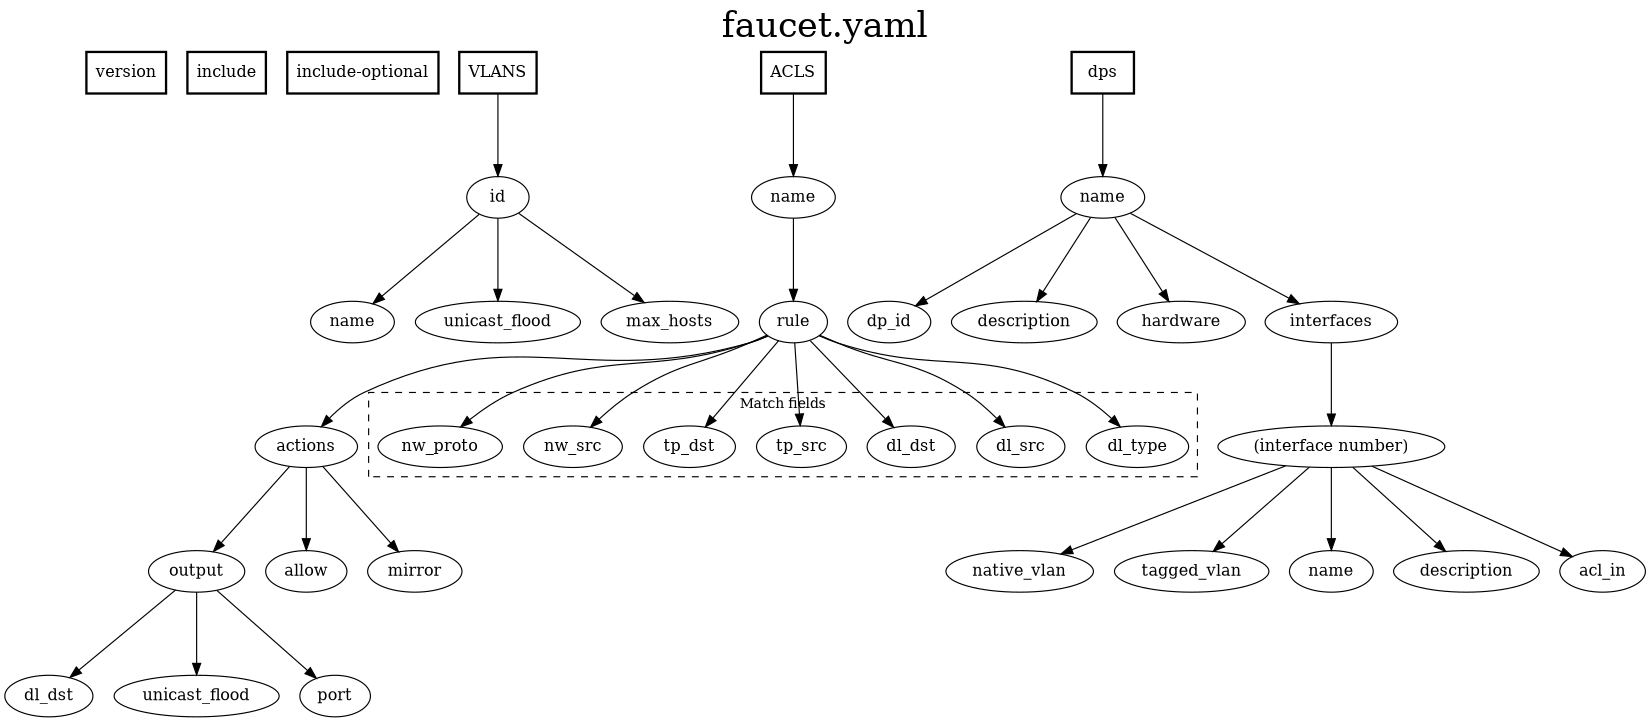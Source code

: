 // faucet.yaml config file - dot format for visual representation
/** @author: shivaram.mysore@gmail.com **/

digraph {
  graph [label="faucet.yaml", labelloc=t, fontsize=30];
  ranksep = 1;  size = "11,8.5";

  /** version info.  Only value supported is 2 **/
  version [shape = box style = bold tooltip="2 - is the only value supported"];
 
  /** include yaml files **/
  include [shape = box; style = bold];

  /** include optional yaml files to augment existing elements **/
  include_optional [label="include-optional"; shape = box; style = bold];
  include_optional;

  /** VLANs **/
  VLANS [shape = box; style = bold];
  VLANS -> id;
  id_name [label = "name"]
  id -> id_name;
  id -> unicast_flood;
  id -> max_hosts;


  /**  ACLs **/
  ACLS [shape = box; style = bold];
  acls_name [label = "name"]
  ACLS -> acls_name -> rule -> actions;

  /** Match Actions rules ACLs **/
  rule -> dl_type;
  rule -> dl_src;
  rule -> dl_dst;
  rule -> tp_src;
  rule -> tp_dst;
  rule -> nw_src;
  rule -> nw_proto;

  subgraph "cluster_match_fields" { label = "Match fields"; style = dashed; fontsize=12; dl_type; dl_src; dl_dst; tp_src; tp_dst; nw_src; nw_proto; }

  /** Match Actions for ACLs **/
  actions -> output;
  actions -> allow;
  actions -> mirror;

  action_out_dl_dst [label = "dl_dst"]
  output -> action_out_dl_dst;
  action_out_uni_flood [label = "unicast_flood"]
  output -> action_out_uni_flood;
  output -> port;

  /** Datapaths **/
  dps [shape = box; style = bold];
  dps_name [label = "name"]
  dps -> dps_name;

  dps_name -> dp_id;
  dps_name -> description;
  dps_name -> hardware;
  interface_number [label = "(interface number)"]
  dps_name -> interfaces -> interface_number;

  interface_number -> native_vlan;
  interface_number -> tagged_vlan;
  interface_number_name [label = "name"]
  interface_number -> interface_number_name;
  interface_number_description [label = "description"]
  interface_number -> interface_number_description;
  interface_number -> acl_in;

}

